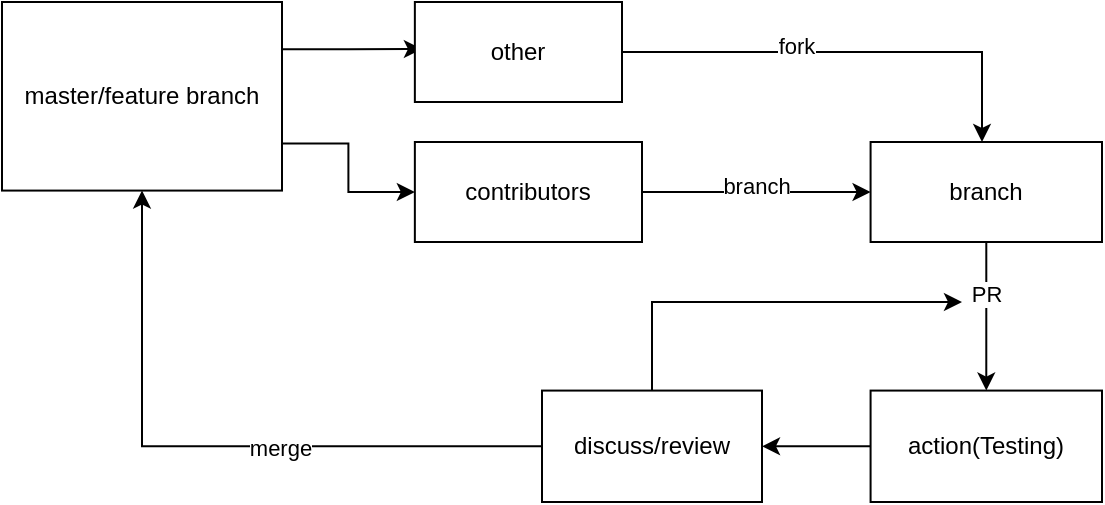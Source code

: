 <mxfile version="20.4.0" type="github">
  <diagram id="bkQRVtrDPTtcfwgvxBZ1" name="github-flow">
    <mxGraphModel dx="1426" dy="684" grid="1" gridSize="10" guides="1" tooltips="1" connect="1" arrows="1" fold="1" page="1" pageScale="1" pageWidth="600" pageHeight="300" math="0" shadow="0">
      <root>
        <mxCell id="0" />
        <mxCell id="1" parent="0" />
        <mxCell id="87uqacZlBXMv8sk-IKTu-3" style="edgeStyle=orthogonalEdgeStyle;rounded=0;orthogonalLoop=1;jettySize=auto;html=1;exitX=1;exitY=0.25;exitDx=0;exitDy=0;entryX=0.034;entryY=0.47;entryDx=0;entryDy=0;entryPerimeter=0;" edge="1" parent="1" source="Ci-Bnrx3_0YKwdIIezH2-1" target="Ci-Bnrx3_0YKwdIIezH2-3">
          <mxGeometry relative="1" as="geometry" />
        </mxCell>
        <mxCell id="87uqacZlBXMv8sk-IKTu-4" style="edgeStyle=orthogonalEdgeStyle;rounded=0;orthogonalLoop=1;jettySize=auto;html=1;exitX=1;exitY=0.75;exitDx=0;exitDy=0;entryX=0;entryY=0.5;entryDx=0;entryDy=0;" edge="1" parent="1" source="Ci-Bnrx3_0YKwdIIezH2-1" target="Ci-Bnrx3_0YKwdIIezH2-4">
          <mxGeometry relative="1" as="geometry" />
        </mxCell>
        <mxCell id="Ci-Bnrx3_0YKwdIIezH2-1" value="master/feature branch" style="rounded=0;whiteSpace=wrap;html=1;" parent="1" vertex="1">
          <mxGeometry x="20" y="20" width="140" height="94.29" as="geometry" />
        </mxCell>
        <mxCell id="Ci-Bnrx3_0YKwdIIezH2-3" value="other" style="rounded=0;whiteSpace=wrap;html=1;" parent="1" vertex="1">
          <mxGeometry x="226.43" y="20" width="103.57" height="50" as="geometry" />
        </mxCell>
        <mxCell id="Ci-Bnrx3_0YKwdIIezH2-4" value="contributors" style="rounded=0;whiteSpace=wrap;html=1;" parent="1" vertex="1">
          <mxGeometry x="226.43" y="90" width="113.57" height="50" as="geometry" />
        </mxCell>
        <mxCell id="Ci-Bnrx3_0YKwdIIezH2-5" value="branch" style="rounded=0;whiteSpace=wrap;html=1;" parent="1" vertex="1">
          <mxGeometry x="454.29" y="90" width="115.71" height="50" as="geometry" />
        </mxCell>
        <mxCell id="Ci-Bnrx3_0YKwdIIezH2-8" style="edgeStyle=orthogonalEdgeStyle;rounded=0;orthogonalLoop=1;jettySize=auto;html=1;" parent="1" source="Ci-Bnrx3_0YKwdIIezH2-3" edge="1">
          <mxGeometry relative="1" as="geometry">
            <mxPoint x="510" y="90" as="targetPoint" />
            <Array as="points">
              <mxPoint x="510" y="45" />
            </Array>
          </mxGeometry>
        </mxCell>
        <mxCell id="Ci-Bnrx3_0YKwdIIezH2-9" value="fork" style="edgeLabel;html=1;align=center;verticalAlign=middle;resizable=0;points=[];" parent="Ci-Bnrx3_0YKwdIIezH2-8" vertex="1" connectable="0">
          <mxGeometry x="-0.231" y="3" relative="1" as="geometry">
            <mxPoint as="offset" />
          </mxGeometry>
        </mxCell>
        <mxCell id="Ci-Bnrx3_0YKwdIIezH2-6" style="edgeStyle=orthogonalEdgeStyle;rounded=0;orthogonalLoop=1;jettySize=auto;html=1;entryX=0;entryY=0.5;entryDx=0;entryDy=0;" parent="1" source="Ci-Bnrx3_0YKwdIIezH2-4" target="Ci-Bnrx3_0YKwdIIezH2-5" edge="1">
          <mxGeometry relative="1" as="geometry" />
        </mxCell>
        <mxCell id="Ci-Bnrx3_0YKwdIIezH2-7" value="branch" style="edgeLabel;html=1;align=center;verticalAlign=middle;resizable=0;points=[];" parent="Ci-Bnrx3_0YKwdIIezH2-6" vertex="1" connectable="0">
          <mxGeometry x="-0.015" y="3" relative="1" as="geometry">
            <mxPoint as="offset" />
          </mxGeometry>
        </mxCell>
        <mxCell id="Ci-Bnrx3_0YKwdIIezH2-12" value="action(Testing)" style="rounded=0;whiteSpace=wrap;html=1;" parent="1" vertex="1">
          <mxGeometry x="454.29" y="214.29" width="115.71" height="55.71" as="geometry" />
        </mxCell>
        <mxCell id="Ci-Bnrx3_0YKwdIIezH2-13" style="edgeStyle=orthogonalEdgeStyle;rounded=0;orthogonalLoop=1;jettySize=auto;html=1;entryX=0.5;entryY=0;entryDx=0;entryDy=0;" parent="1" source="Ci-Bnrx3_0YKwdIIezH2-5" target="Ci-Bnrx3_0YKwdIIezH2-12" edge="1">
          <mxGeometry relative="1" as="geometry" />
        </mxCell>
        <mxCell id="Ci-Bnrx3_0YKwdIIezH2-14" value="PR" style="edgeLabel;html=1;align=center;verticalAlign=middle;resizable=0;points=[];" parent="Ci-Bnrx3_0YKwdIIezH2-13" vertex="1" connectable="0">
          <mxGeometry x="-0.3" relative="1" as="geometry">
            <mxPoint as="offset" />
          </mxGeometry>
        </mxCell>
        <mxCell id="Ci-Bnrx3_0YKwdIIezH2-18" style="edgeStyle=orthogonalEdgeStyle;rounded=0;orthogonalLoop=1;jettySize=auto;html=1;entryX=0.5;entryY=1;entryDx=0;entryDy=0;" parent="1" source="Ci-Bnrx3_0YKwdIIezH2-15" target="Ci-Bnrx3_0YKwdIIezH2-1" edge="1">
          <mxGeometry relative="1" as="geometry" />
        </mxCell>
        <mxCell id="Ci-Bnrx3_0YKwdIIezH2-19" value="merge" style="edgeLabel;html=1;align=center;verticalAlign=middle;resizable=0;points=[];" parent="Ci-Bnrx3_0YKwdIIezH2-18" vertex="1" connectable="0">
          <mxGeometry x="-0.2" y="1" relative="1" as="geometry">
            <mxPoint as="offset" />
          </mxGeometry>
        </mxCell>
        <mxCell id="87uqacZlBXMv8sk-IKTu-8" style="edgeStyle=orthogonalEdgeStyle;rounded=0;orthogonalLoop=1;jettySize=auto;html=1;" edge="1" parent="1" source="Ci-Bnrx3_0YKwdIIezH2-15">
          <mxGeometry relative="1" as="geometry">
            <mxPoint x="500" y="170" as="targetPoint" />
            <Array as="points">
              <mxPoint x="345" y="170" />
            </Array>
          </mxGeometry>
        </mxCell>
        <mxCell id="Ci-Bnrx3_0YKwdIIezH2-15" value="discuss/review" style="rounded=0;whiteSpace=wrap;html=1;" parent="1" vertex="1">
          <mxGeometry x="290" y="214.29" width="110" height="55.71" as="geometry" />
        </mxCell>
        <mxCell id="Ci-Bnrx3_0YKwdIIezH2-16" style="edgeStyle=orthogonalEdgeStyle;rounded=0;orthogonalLoop=1;jettySize=auto;html=1;entryX=1;entryY=0.5;entryDx=0;entryDy=0;" parent="1" source="Ci-Bnrx3_0YKwdIIezH2-12" target="Ci-Bnrx3_0YKwdIIezH2-15" edge="1">
          <mxGeometry relative="1" as="geometry" />
        </mxCell>
      </root>
    </mxGraphModel>
  </diagram>
</mxfile>
